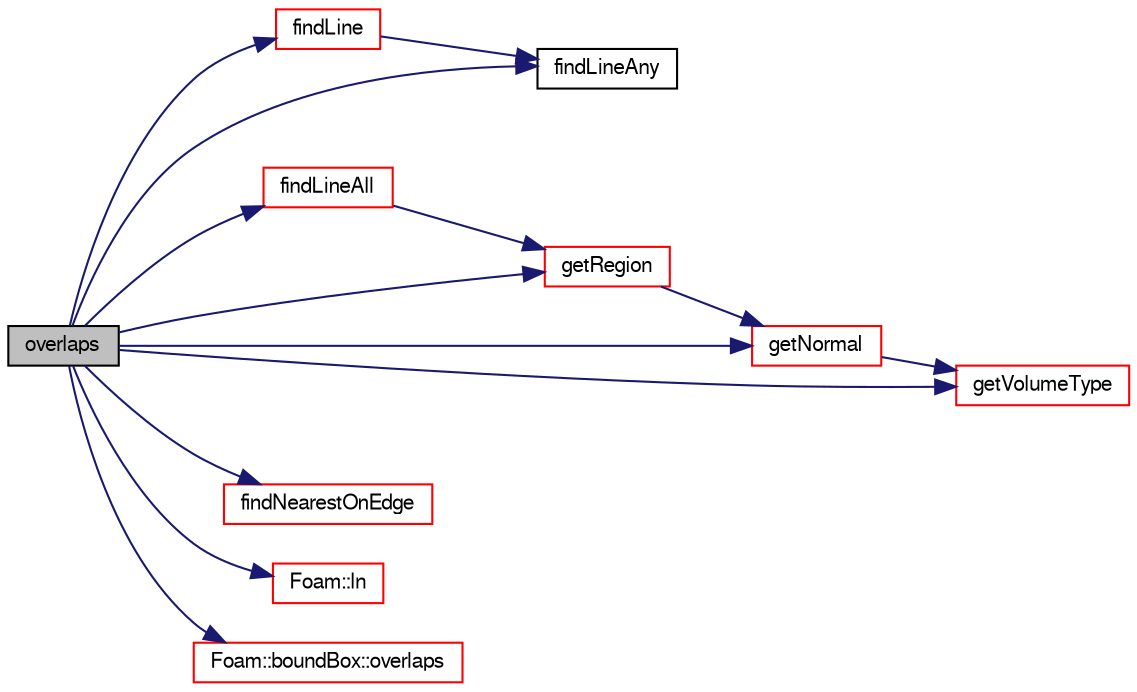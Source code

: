 digraph "overlaps"
{
  bgcolor="transparent";
  edge [fontname="FreeSans",fontsize="10",labelfontname="FreeSans",labelfontsize="10"];
  node [fontname="FreeSans",fontsize="10",shape=record];
  rankdir="LR";
  Node178 [label="overlaps",height=0.2,width=0.4,color="black", fillcolor="grey75", style="filled", fontcolor="black"];
  Node178 -> Node179 [color="midnightblue",fontsize="10",style="solid",fontname="FreeSans"];
  Node179 [label="findLine",height=0.2,width=0.4,color="red",URL="$a25210.html#aadce0231473476a2f789c287c0af3943",tooltip="Find nearest intersection of line between start and end. "];
  Node179 -> Node229 [color="midnightblue",fontsize="10",style="solid",fontname="FreeSans"];
  Node229 [label="findLineAny",height=0.2,width=0.4,color="black",URL="$a25210.html#afe7af761698b84b28dd3b3303edf86bf",tooltip="Find any intersection of line between start and end. "];
  Node178 -> Node230 [color="midnightblue",fontsize="10",style="solid",fontname="FreeSans"];
  Node230 [label="findLineAll",height=0.2,width=0.4,color="red",URL="$a25210.html#a32c00098bc496f0cc93bf1aebc19ee49",tooltip="Get all intersections in order from start to end. "];
  Node230 -> Node246 [color="midnightblue",fontsize="10",style="solid",fontname="FreeSans"];
  Node246 [label="getRegion",height=0.2,width=0.4,color="red",URL="$a25210.html#ab2bcdcc4dd1bdb5a9e1d1025292bdf24",tooltip="From a set of points and indices get the region. "];
  Node246 -> Node247 [color="midnightblue",fontsize="10",style="solid",fontname="FreeSans"];
  Node247 [label="getNormal",height=0.2,width=0.4,color="red",URL="$a25210.html#aa9abdb9ffe5f3cb1c2992ccb3bcc9e48",tooltip="From a set of points and indices get the normal. "];
  Node247 -> Node248 [color="midnightblue",fontsize="10",style="solid",fontname="FreeSans"];
  Node248 [label="getVolumeType",height=0.2,width=0.4,color="red",URL="$a25210.html#a1d3ba31549036f01425643d189858d2a",tooltip="Determine type (inside/outside/mixed) for point. unknown if. "];
  Node178 -> Node229 [color="midnightblue",fontsize="10",style="solid",fontname="FreeSans"];
  Node178 -> Node249 [color="midnightblue",fontsize="10",style="solid",fontname="FreeSans"];
  Node249 [label="findNearestOnEdge",height=0.2,width=0.4,color="red",URL="$a25210.html#a945928aebbefd2d65c7cd3807020bb93",tooltip="Calculate nearest point on edge. "];
  Node178 -> Node247 [color="midnightblue",fontsize="10",style="solid",fontname="FreeSans"];
  Node178 -> Node246 [color="midnightblue",fontsize="10",style="solid",fontname="FreeSans"];
  Node178 -> Node248 [color="midnightblue",fontsize="10",style="solid",fontname="FreeSans"];
  Node178 -> Node257 [color="midnightblue",fontsize="10",style="solid",fontname="FreeSans"];
  Node257 [label="Foam::ln",height=0.2,width=0.4,color="red",URL="$a21124.html#aea60636e831c1465e94c96bf1afdce2f",tooltip="Create a softlink. dst should not exist. Returns true if successful. "];
  Node178 -> Node266 [color="midnightblue",fontsize="10",style="solid",fontname="FreeSans"];
  Node266 [label="Foam::boundBox::overlaps",height=0.2,width=0.4,color="red",URL="$a27102.html#a6caa823feb3f4b40eddaa16c88a35f7c",tooltip="Overlaps/touches boundingBox? "];
}
